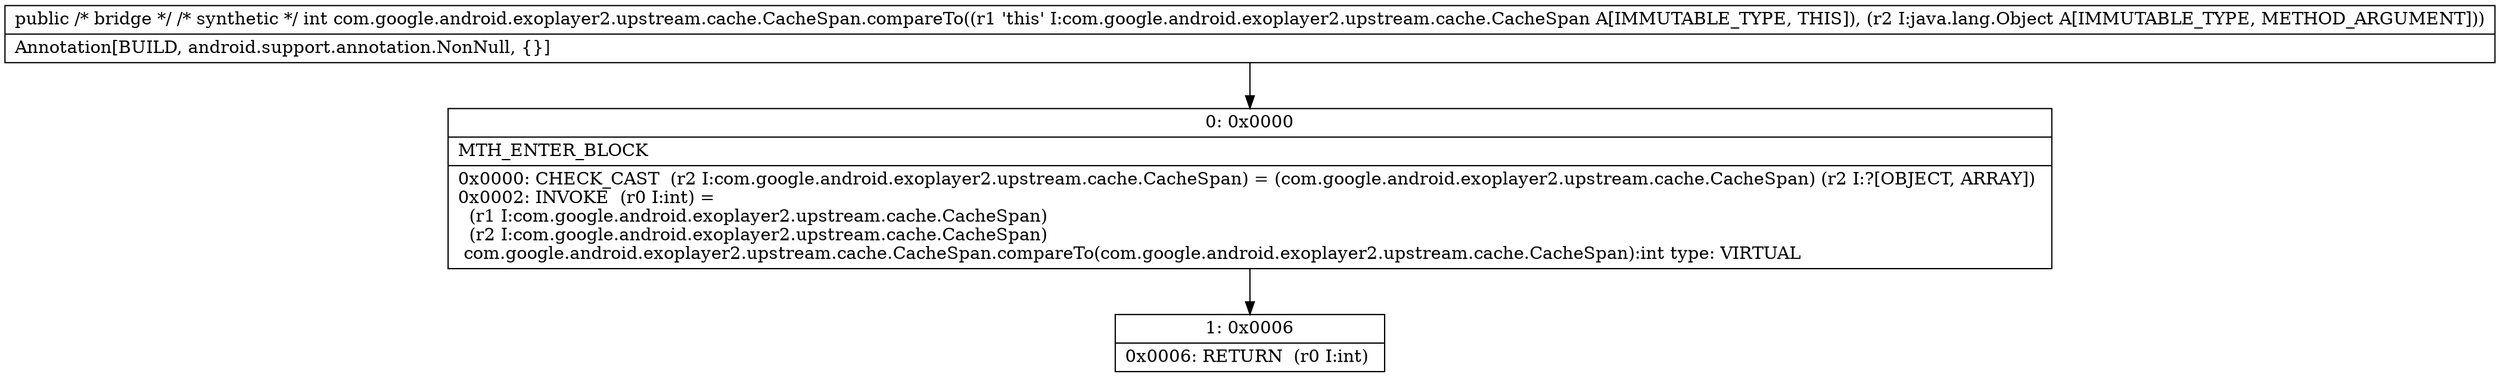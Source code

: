 digraph "CFG forcom.google.android.exoplayer2.upstream.cache.CacheSpan.compareTo(Ljava\/lang\/Object;)I" {
Node_0 [shape=record,label="{0\:\ 0x0000|MTH_ENTER_BLOCK\l|0x0000: CHECK_CAST  (r2 I:com.google.android.exoplayer2.upstream.cache.CacheSpan) = (com.google.android.exoplayer2.upstream.cache.CacheSpan) (r2 I:?[OBJECT, ARRAY]) \l0x0002: INVOKE  (r0 I:int) = \l  (r1 I:com.google.android.exoplayer2.upstream.cache.CacheSpan)\l  (r2 I:com.google.android.exoplayer2.upstream.cache.CacheSpan)\l com.google.android.exoplayer2.upstream.cache.CacheSpan.compareTo(com.google.android.exoplayer2.upstream.cache.CacheSpan):int type: VIRTUAL \l}"];
Node_1 [shape=record,label="{1\:\ 0x0006|0x0006: RETURN  (r0 I:int) \l}"];
MethodNode[shape=record,label="{public \/* bridge *\/ \/* synthetic *\/ int com.google.android.exoplayer2.upstream.cache.CacheSpan.compareTo((r1 'this' I:com.google.android.exoplayer2.upstream.cache.CacheSpan A[IMMUTABLE_TYPE, THIS]), (r2 I:java.lang.Object A[IMMUTABLE_TYPE, METHOD_ARGUMENT]))  | Annotation[BUILD, android.support.annotation.NonNull, \{\}]\l}"];
MethodNode -> Node_0;
Node_0 -> Node_1;
}

